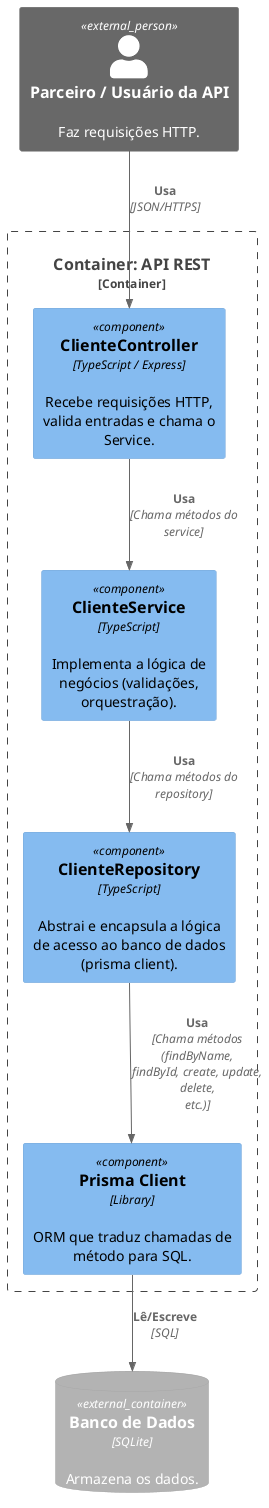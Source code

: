@startuml C4_Component_Diagram

!include <C4/C4_Component.puml>

Person_Ext(user, "Parceiro / Usuário da API", "Faz requisições HTTP.") 

ContainerDb_Ext(db, "Banco de Dados", "SQLite", "Armazena os dados.") 

Container_Boundary(api_container, "Container: API REST") {

    ' Componente 1: O Ponto de Entrada (Controller)
    Component(controller, "ClienteController", "TypeScript / Express", "Recebe requisições HTTP, valida entradas e chama o Service.")

    ' Componente 2: A Lógica de Negócios (Service)
    Component(service, "ClienteService", "TypeScript", "Implementa a lógica de negócios (validações, orquestração).")

    ' Componente 3: A Lógica de Dados (Repository)
    Component(repository, "ClienteRepository", "TypeScript", "Abstrai e encapsula a lógica de acesso ao banco de dados (prisma client).")

    ' Componente 4: O ORM (Detalhe de implementação do Repositório)
    Component(prisma, "Prisma Client", "Library", "ORM que traduz chamadas de método para SQL.")
}

' Aqui estão os relacionamentos entre os componentes

' Usuário envia requisição para o Controller
Rel(user, controller, "Usa", "JSON/HTTPS")

' Controller usa o Service
Rel(controller, service, "Usa", "Chama métodos do service")

' Service usa o Repository
Rel(service, repository, "Usa", "Chama métodos do repository")

' Repository usa o Prisma Client
Rel(repository, prisma, "Usa", "Chama métodos (findByName, findById, create, update, delete, etc.)")

' Prisma Client fala com o Banco de Dados
Rel(prisma, db, "Lê/Escreve", "SQL")

@enduml